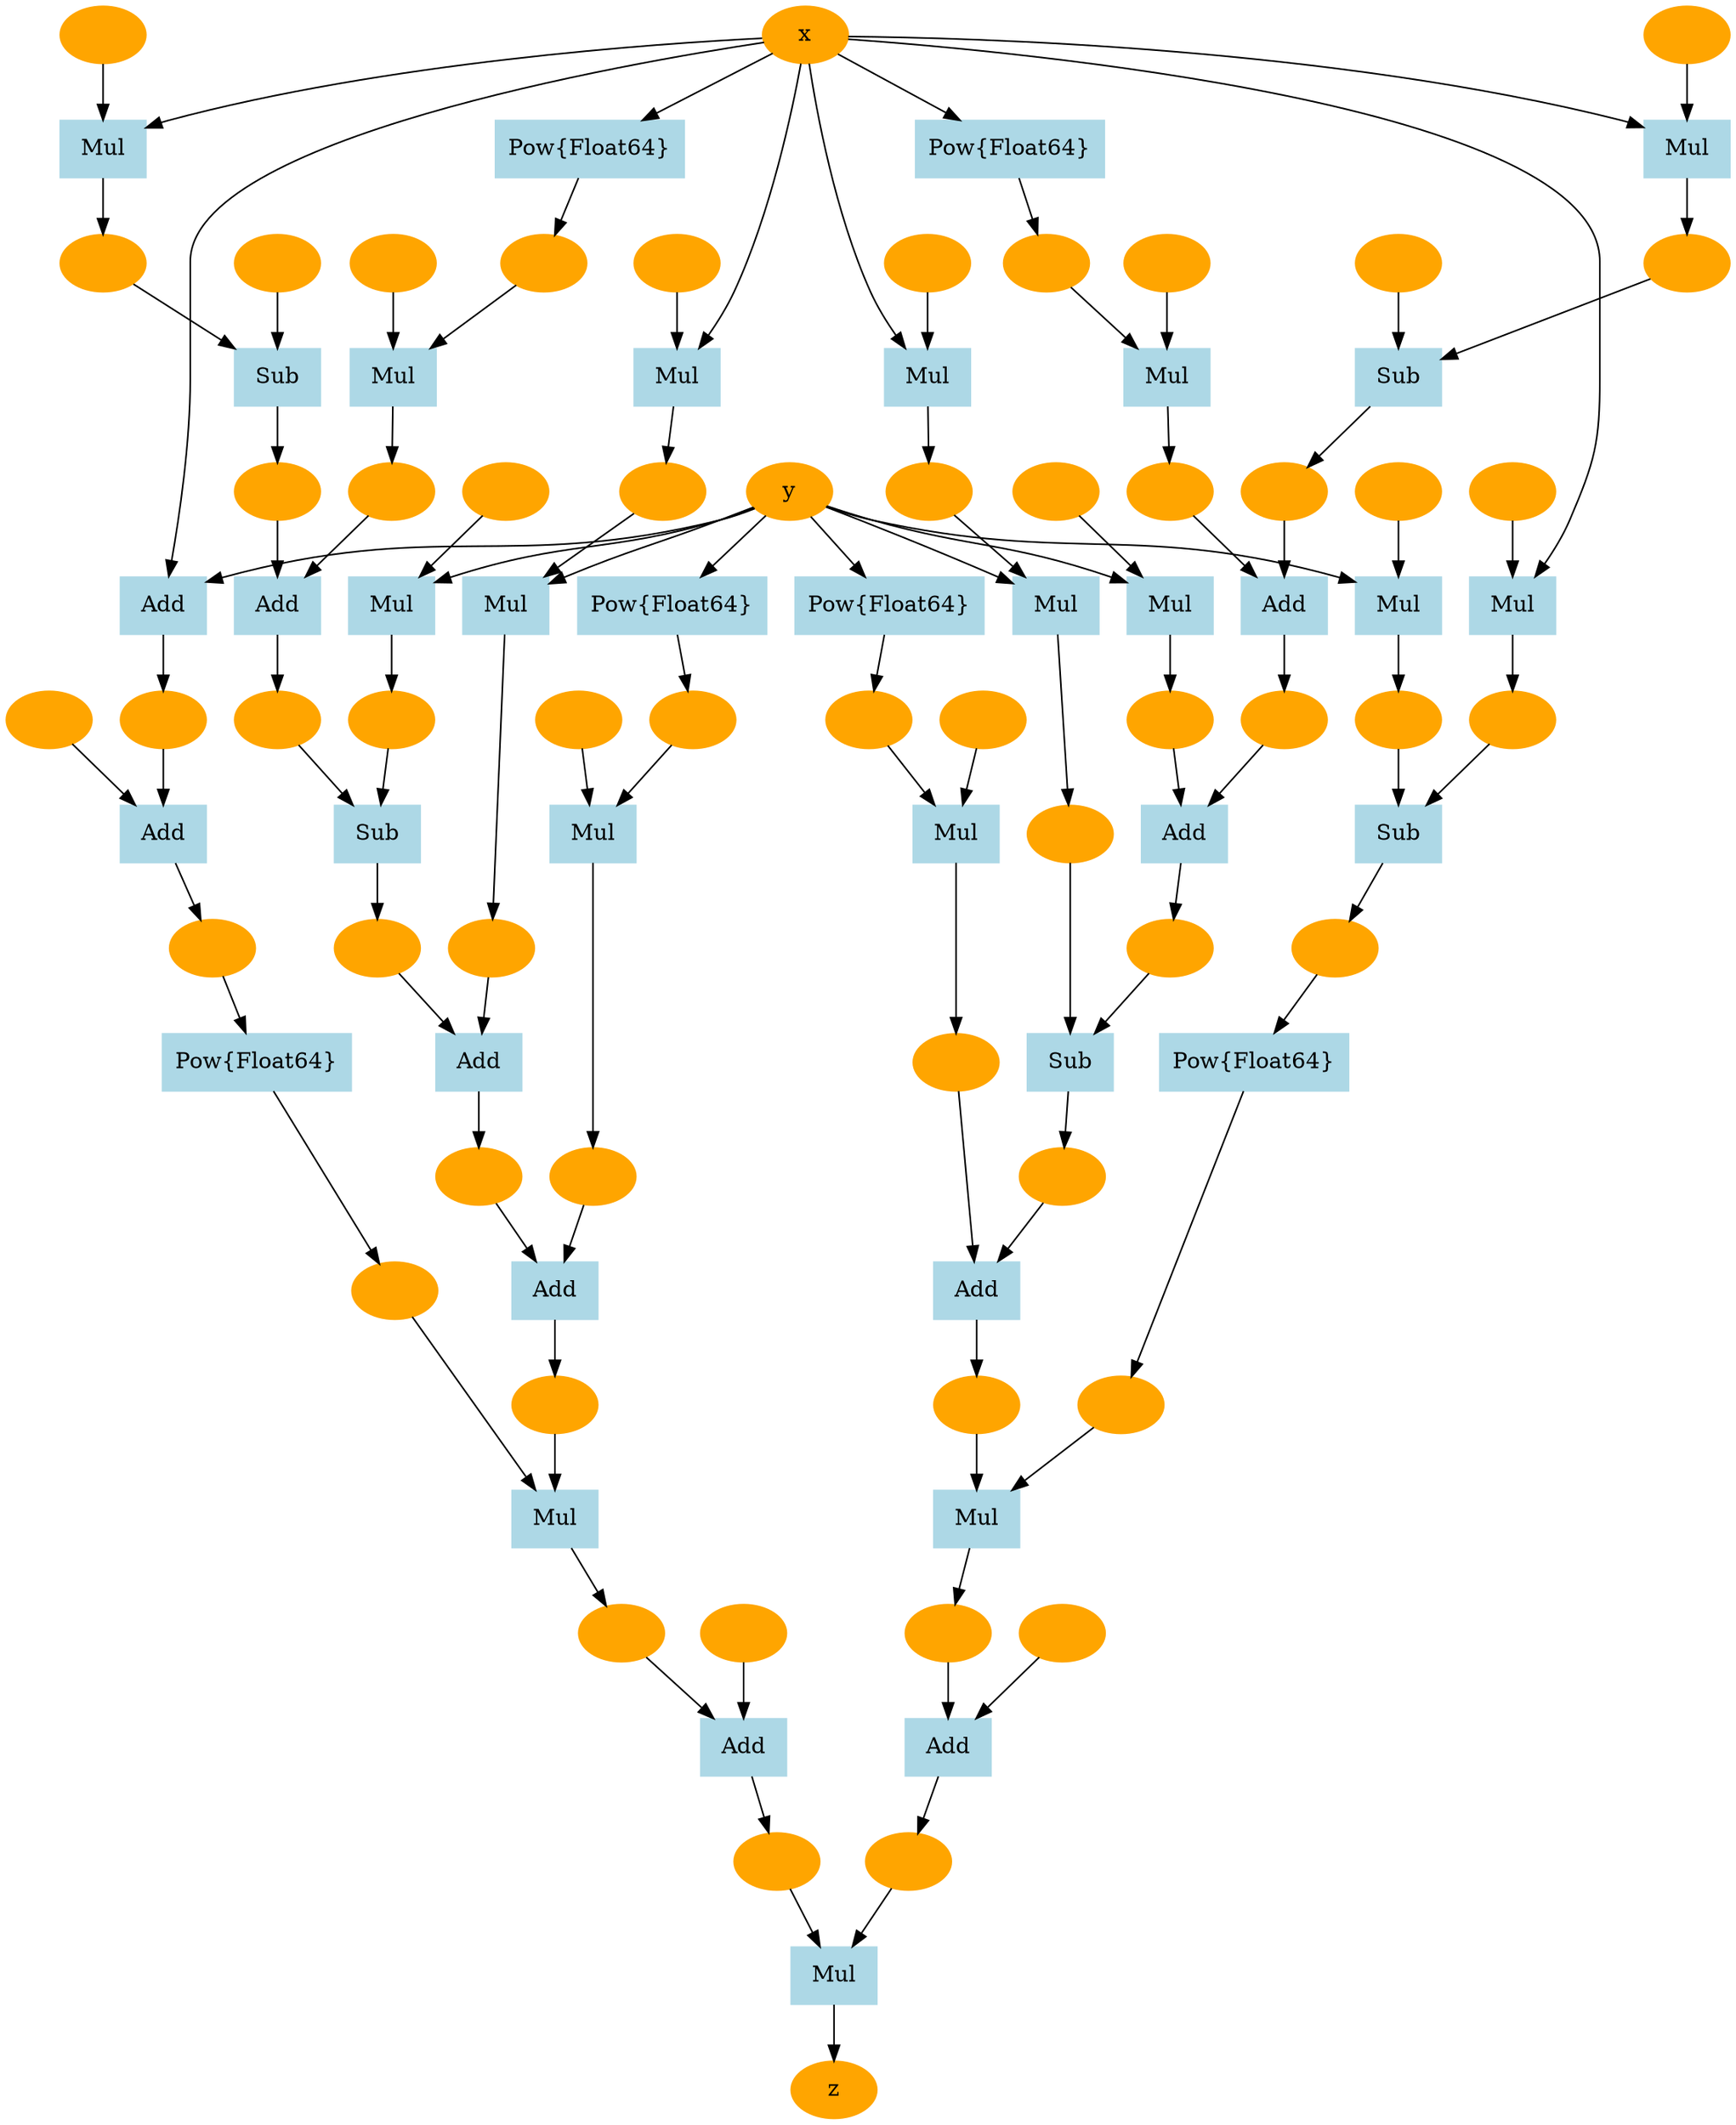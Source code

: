 digraph g{
7782159896462491055 [label="z", color=orange, style=filled]
1143390428699958063 [label="Mul", color=lightblue, style=filled, shape=box]
18384289647987972529 -> 1143390428699958063
2183758072496584028 -> 1143390428699958063
1143390428699958063 -> 7782159896462491055
18384289647987972529 [label="", color=orange, style=filled]
2183758072496584028 [label="", color=orange, style=filled]
14753792824174624184 [label="Add", color=lightblue, style=filled, shape=box]
1236270389429053602 -> 14753792824174624184
4364564951127655930 -> 14753792824174624184
14753792824174624184 -> 2183758072496584028
1236270389429053602 [label="", color=orange, style=filled]
4364564951127655930 [label="", color=orange, style=filled]
2233979741481968024 [label="Mul", color=lightblue, style=filled, shape=box]
11914694363783112594 -> 2233979741481968024
9589916049564652892 -> 2233979741481968024
2233979741481968024 -> 4364564951127655930
11914694363783112594 [label="", color=orange, style=filled]
9589916049564652892 [label="", color=orange, style=filled]
4416359843210666943 [label="Add", color=lightblue, style=filled, shape=box]
3430964840807267781 -> 4416359843210666943
1582641428790460282 -> 4416359843210666943
4416359843210666943 -> 9589916049564652892
3430964840807267781 [label="", color=orange, style=filled]
1582641428790460282 [label="", color=orange, style=filled]
15644399588047954924 [label="Mul", color=lightblue, style=filled, shape=box]
5743933813874952498 -> 15644399588047954924
16153783334077269916 -> 15644399588047954924
15644399588047954924 -> 1582641428790460282
5743933813874952498 [label="", color=orange, style=filled]
16153783334077269916 [label="", color=orange, style=filled]
1796945449309613996 [label="Pow{Float64}", color=lightblue, style=filled, shape=box]
6437186901364330007 -> 1796945449309613996
1796945449309613996 -> 16153783334077269916
6437186901364330007 [label="y", color=orange, style=filled]
7420715613484743479 [label="Sub", color=lightblue, style=filled, shape=box]
11088963164605855061 -> 7420715613484743479
15519548622737926824 -> 7420715613484743479
7420715613484743479 -> 3430964840807267781
11088963164605855061 [label="", color=orange, style=filled]
15519548622737926824 [label="", color=orange, style=filled]
1225855630174158911 [label="Mul", color=lightblue, style=filled, shape=box]
4549128766893654166 -> 1225855630174158911
6437186901364330007 -> 1225855630174158911
1225855630174158911 -> 15519548622737926824
4549128766893654166 [label="", color=orange, style=filled]
6437186901364330007 [label="y", color=orange, style=filled]
14723136933271746134 [label="Mul", color=lightblue, style=filled, shape=box]
12457716919039351128 -> 14723136933271746134
9245926187318074578 -> 14723136933271746134
14723136933271746134 -> 4549128766893654166
12457716919039351128 [label="", color=orange, style=filled]
9245926187318074578 [label="x", color=orange, style=filled]
7173173698588511287 [label="Add", color=lightblue, style=filled, shape=box]
1382810176806133020 -> 7173173698588511287
15759592354305824521 -> 7173173698588511287
7173173698588511287 -> 11088963164605855061
1382810176806133020 [label="", color=orange, style=filled]
15759592354305824521 [label="", color=orange, style=filled]
1803502624531339731 [label="Mul", color=lightblue, style=filled, shape=box]
9435463878010249423 -> 1803502624531339731
6437186901364330007 -> 1803502624531339731
1803502624531339731 -> 15759592354305824521
9435463878010249423 [label="", color=orange, style=filled]
6437186901364330007 [label="y", color=orange, style=filled]
17606751593737853387 [label="Add", color=lightblue, style=filled, shape=box]
14388192762577800662 -> 17606751593737853387
16156217418746590587 -> 17606751593737853387
17606751593737853387 -> 1382810176806133020
14388192762577800662 [label="", color=orange, style=filled]
16156217418746590587 [label="", color=orange, style=filled]
16171371514134080018 [label="Mul", color=lightblue, style=filled, shape=box]
12489860445707660832 -> 16171371514134080018
11618430938361075850 -> 16171371514134080018
16171371514134080018 -> 16156217418746590587
12489860445707660832 [label="", color=orange, style=filled]
11618430938361075850 [label="", color=orange, style=filled]
8209185412053688969 [label="Pow{Float64}", color=lightblue, style=filled, shape=box]
9245926187318074578 -> 8209185412053688969
8209185412053688969 -> 11618430938361075850
9245926187318074578 [label="x", color=orange, style=filled]
10831042944183347356 [label="Sub", color=lightblue, style=filled, shape=box]
5154674123179518764 -> 10831042944183347356
15240442487864763062 -> 10831042944183347356
10831042944183347356 -> 14388192762577800662
5154674123179518764 [label="", color=orange, style=filled]
15240442487864763062 [label="", color=orange, style=filled]
14878421741975737759 [label="Mul", color=lightblue, style=filled, shape=box]
12928760989226738328 -> 14878421741975737759
9245926187318074578 -> 14878421741975737759
14878421741975737759 -> 15240442487864763062
12928760989226738328 [label="", color=orange, style=filled]
9245926187318074578 [label="x", color=orange, style=filled]
7855226531459388658 [label="Pow{Float64}", color=lightblue, style=filled, shape=box]
929454186406166494 -> 7855226531459388658
7855226531459388658 -> 11914694363783112594
929454186406166494 [label="", color=orange, style=filled]
1302499137905393765 [label="Sub", color=lightblue, style=filled, shape=box]
7461827841522174074 -> 1302499137905393765
7668373377228747254 -> 1302499137905393765
1302499137905393765 -> 929454186406166494
7461827841522174074 [label="", color=orange, style=filled]
7668373377228747254 [label="", color=orange, style=filled]
874202882333851782 [label="Mul", color=lightblue, style=filled, shape=box]
985317277715539389 -> 874202882333851782
6437186901364330007 -> 874202882333851782
874202882333851782 -> 7668373377228747254
985317277715539389 [label="", color=orange, style=filled]
6437186901364330007 [label="y", color=orange, style=filled]
2997477189229124960 [label="Mul", color=lightblue, style=filled, shape=box]
9543176978477282580 -> 2997477189229124960
9245926187318074578 -> 2997477189229124960
2997477189229124960 -> 7461827841522174074
9543176978477282580 [label="", color=orange, style=filled]
9245926187318074578 [label="x", color=orange, style=filled]
1677536687603996265 [label="Add", color=lightblue, style=filled, shape=box]
4757580183601365729 -> 1677536687603996265
11779384131331570361 -> 1677536687603996265
1677536687603996265 -> 18384289647987972529
4757580183601365729 [label="", color=orange, style=filled]
11779384131331570361 [label="", color=orange, style=filled]
12151736445069665190 [label="Mul", color=lightblue, style=filled, shape=box]
7422507007887141572 -> 12151736445069665190
11793132858523371491 -> 12151736445069665190
12151736445069665190 -> 11779384131331570361
7422507007887141572 [label="", color=orange, style=filled]
11793132858523371491 [label="", color=orange, style=filled]
6733840658926145247 [label="Add", color=lightblue, style=filled, shape=box]
1793510274284270024 -> 6733840658926145247
17329713213112155581 -> 6733840658926145247
6733840658926145247 -> 11793132858523371491
1793510274284270024 [label="", color=orange, style=filled]
17329713213112155581 [label="", color=orange, style=filled]
7256094943351555580 [label="Mul", color=lightblue, style=filled, shape=box]
15819492201626785201 -> 7256094943351555580
7153215489617745965 -> 7256094943351555580
7256094943351555580 -> 17329713213112155581
15819492201626785201 [label="", color=orange, style=filled]
7153215489617745965 [label="", color=orange, style=filled]
10214679606420876374 [label="Pow{Float64}", color=lightblue, style=filled, shape=box]
6437186901364330007 -> 10214679606420876374
10214679606420876374 -> 7153215489617745965
6437186901364330007 [label="y", color=orange, style=filled]
3903322283745989314 [label="Add", color=lightblue, style=filled, shape=box]
9110481868134804490 -> 3903322283745989314
17899108265589931662 -> 3903322283745989314
3903322283745989314 -> 1793510274284270024
9110481868134804490 [label="", color=orange, style=filled]
17899108265589931662 [label="", color=orange, style=filled]
11530368871127522754 [label="Mul", color=lightblue, style=filled, shape=box]
11825929374839755643 -> 11530368871127522754
6437186901364330007 -> 11530368871127522754
11530368871127522754 -> 17899108265589931662
11825929374839755643 [label="", color=orange, style=filled]
6437186901364330007 [label="y", color=orange, style=filled]
17927231886788354677 [label="Mul", color=lightblue, style=filled, shape=box]
11407299071217490085 -> 17927231886788354677
9245926187318074578 -> 17927231886788354677
17927231886788354677 -> 11825929374839755643
11407299071217490085 [label="", color=orange, style=filled]
9245926187318074578 [label="x", color=orange, style=filled]
5152450507998291064 [label="Sub", color=lightblue, style=filled, shape=box]
7078238653518459383 -> 5152450507998291064
2615732064272252193 -> 5152450507998291064
5152450507998291064 -> 9110481868134804490
7078238653518459383 [label="", color=orange, style=filled]
2615732064272252193 [label="", color=orange, style=filled]
967444717594462632 [label="Mul", color=lightblue, style=filled, shape=box]
7608176127044840769 -> 967444717594462632
6437186901364330007 -> 967444717594462632
967444717594462632 -> 2615732064272252193
7608176127044840769 [label="", color=orange, style=filled]
6437186901364330007 [label="y", color=orange, style=filled]
17267539594285261124 [label="Add", color=lightblue, style=filled, shape=box]
10169273527798287909 -> 17267539594285261124
3230189509913752770 -> 17267539594285261124
17267539594285261124 -> 7078238653518459383
10169273527798287909 [label="", color=orange, style=filled]
3230189509913752770 [label="", color=orange, style=filled]
12211764838422733179 [label="Mul", color=lightblue, style=filled, shape=box]
4018747928188109206 -> 12211764838422733179
218075864473001433 -> 12211764838422733179
12211764838422733179 -> 3230189509913752770
4018747928188109206 [label="", color=orange, style=filled]
218075864473001433 [label="", color=orange, style=filled]
12097051747797295411 [label="Pow{Float64}", color=lightblue, style=filled, shape=box]
9245926187318074578 -> 12097051747797295411
12097051747797295411 -> 218075864473001433
9245926187318074578 [label="x", color=orange, style=filled]
2921728344867830988 [label="Sub", color=lightblue, style=filled, shape=box]
10983651878571462852 -> 2921728344867830988
7259217174465454878 -> 2921728344867830988
2921728344867830988 -> 10169273527798287909
10983651878571462852 [label="", color=orange, style=filled]
7259217174465454878 [label="", color=orange, style=filled]
17122075411926123567 [label="Mul", color=lightblue, style=filled, shape=box]
15107832703216878871 -> 17122075411926123567
9245926187318074578 -> 17122075411926123567
17122075411926123567 -> 7259217174465454878
15107832703216878871 [label="", color=orange, style=filled]
9245926187318074578 [label="x", color=orange, style=filled]
15107858569823547072 [label="Pow{Float64}", color=lightblue, style=filled, shape=box]
1191654185385652051 -> 15107858569823547072
15107858569823547072 -> 7422507007887141572
1191654185385652051 [label="", color=orange, style=filled]
18437313369551674181 [label="Add", color=lightblue, style=filled, shape=box]
1977576554595961981 -> 18437313369551674181
17734797011635348368 -> 18437313369551674181
18437313369551674181 -> 1191654185385652051
1977576554595961981 [label="", color=orange, style=filled]
17734797011635348368 [label="", color=orange, style=filled]
13630532407364380186 [label="Add", color=lightblue, style=filled, shape=box]
9245926187318074578 -> 13630532407364380186
6437186901364330007 -> 13630532407364380186
13630532407364380186 -> 1977576554595961981
9245926187318074578 [label="x", color=orange, style=filled]
6437186901364330007 [label="y", color=orange, style=filled]
}